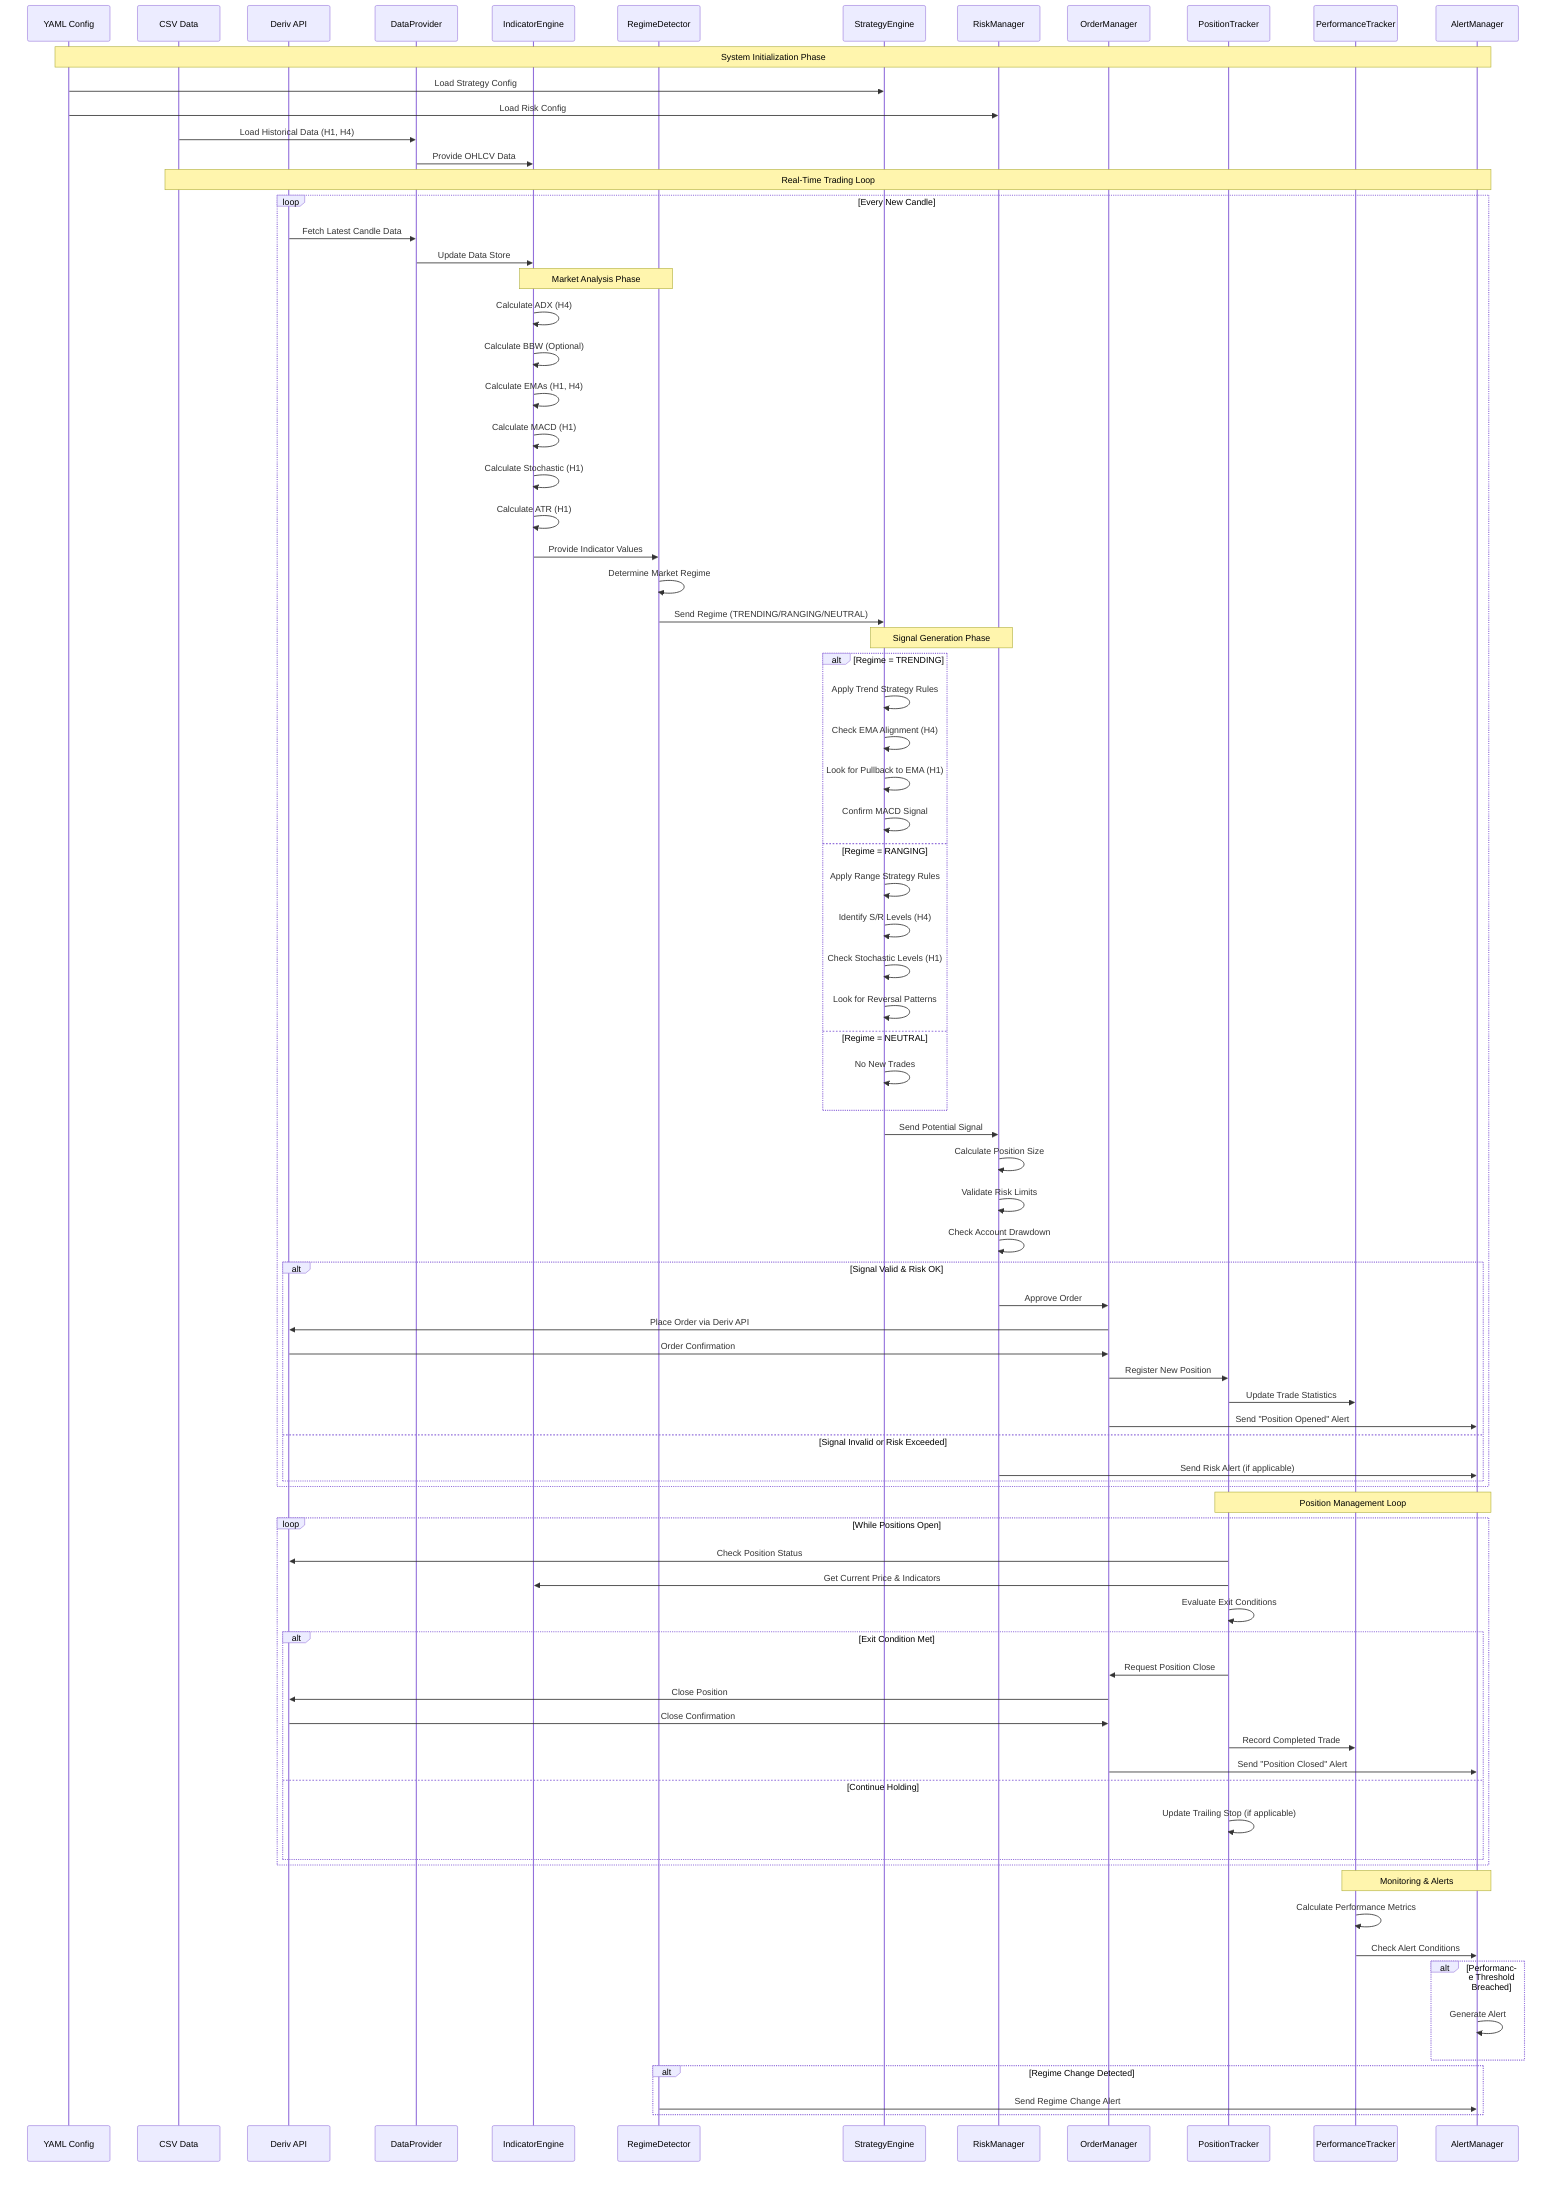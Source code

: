 sequenceDiagram
    participant Config as YAML Config
    participant CSV as CSV Data
    participant API as Deriv API
    participant DP as DataProvider
    participant IE as IndicatorEngine
    participant RD as RegimeDetector
    participant SE as StrategyEngine
    participant RM as RiskManager
    participant OM as OrderManager
    participant PT as PositionTracker
    participant PERF as PerformanceTracker
    participant AM as AlertManager
    
    Note over Config, AM: System Initialization Phase
    Config->>SE: Load Strategy Config
    Config->>RM: Load Risk Config
    CSV->>DP: Load Historical Data (H1, H4)
    DP->>IE: Provide OHLCV Data
    
    Note over CSV, AM: Real-Time Trading Loop
    loop Every New Candle
        API->>DP: Fetch Latest Candle Data
        DP->>IE: Update Data Store
        
        Note over IE, RD: Market Analysis Phase
        IE->>IE: Calculate ADX (H4)
        IE->>IE: Calculate BBW (Optional)
        IE->>IE: Calculate EMAs (H1, H4)
        IE->>IE: Calculate MACD (H1)
        IE->>IE: Calculate Stochastic (H1)
        IE->>IE: Calculate ATR (H1)
        
        IE->>RD: Provide Indicator Values
        RD->>RD: Determine Market Regime
        RD->>SE: Send Regime (TRENDING/RANGING/NEUTRAL)
        
        Note over SE, RM: Signal Generation Phase
        alt Regime = TRENDING
            SE->>SE: Apply Trend Strategy Rules
            SE->>SE: Check EMA Alignment (H4)
            SE->>SE: Look for Pullback to EMA (H1)
            SE->>SE: Confirm MACD Signal
        else Regime = RANGING
            SE->>SE: Apply Range Strategy Rules
            SE->>SE: Identify S/R Levels (H4)
            SE->>SE: Check Stochastic Levels (H1)
            SE->>SE: Look for Reversal Patterns
        else Regime = NEUTRAL
            SE->>SE: No New Trades
        end
        
        SE->>RM: Send Potential Signal
        RM->>RM: Calculate Position Size
        RM->>RM: Validate Risk Limits
        RM->>RM: Check Account Drawdown
        
        alt Signal Valid & Risk OK
            RM->>OM: Approve Order
            OM->>API: Place Order via Deriv API
            API->>OM: Order Confirmation
            OM->>PT: Register New Position
            PT->>PERF: Update Trade Statistics
            OM->>AM: Send "Position Opened" Alert
        else Signal Invalid or Risk Exceeded
            RM->>AM: Send Risk Alert (if applicable)
        end
    end
    
    Note over PT, AM: Position Management Loop
    loop While Positions Open
        PT->>API: Check Position Status
        PT->>IE: Get Current Price & Indicators
        PT->>PT: Evaluate Exit Conditions
        
        alt Exit Condition Met
            PT->>OM: Request Position Close
            OM->>API: Close Position
            API->>OM: Close Confirmation
            PT->>PERF: Record Completed Trade
            OM->>AM: Send "Position Closed" Alert
        else Continue Holding
            PT->>PT: Update Trailing Stop (if applicable)
        end
    end
    
    Note over PERF, AM: Monitoring & Alerts
    PERF->>PERF: Calculate Performance Metrics
    PERF->>AM: Check Alert Conditions
    
    alt Performance Threshold Breached
        AM->>AM: Generate Alert
    end
    
    alt Regime Change Detected
        RD->>AM: Send Regime Change Alert
    end